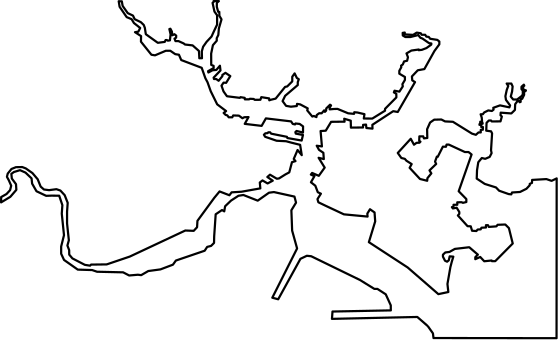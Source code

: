 <?xml version="1.0"?>
<!DOCTYPE ipe SYSTEM "ipe.dtd">
<ipe version="70206" creator="Ipe 7.2.9">
<info created="D:20190126201114" modified="D:20190126201114"/>
<ipestyle name="stalgo">
<pen name="heavier" value="0.8"/>
<symbolsize name="tiny" value="1.1"/>
<color name="red" value="1 0 0"/>
<color name="green" value="0 1 0"/>
<color name="blue" value="0 0 1"/>
<color name="gray4" value="0.5"/>
</ipestyle>
<page>
<layer name="polychains"/>
<layer name="sk"/>
<layer name="offsets"/>
<view layers="polychains sk offsets" active="polychains"/>
<group layer="polychains">
<path stroke="black" pen="heavier">
353.626 393.66 m
355.462 391.051 l
355.659 389.38 l
399.956 389.327 l
400 446.846 l
398.167 445.968 l
396.297 446.6 l
391.166 446.303 l
391.105 445.221 l
390.308 444.876 l
390.308 444.39 l
389.11 443.112 l
386.812 441.964 l
383.929 441.773 l
383.658 441.096 l
382.704 441.21 l
379.287 442.415 l
378.158 443.592 l
374.116 444.862 l
371.222 446.784 l
371.329 449.799 l
371.781 452.672 l
373.05 454.186 l
374.271 453.895 l
375.877 454.581 l
376.578 455.94 l
376.371 456.97 l
376.748 463.056 l
376.384 463.791 l
374.646 464.035 l
374.761 466.851 l
375.595 467.697 l
376.361 467.693 l
376.635 467.355 l
379.776 467.378 l
380.264 469.119 l
379.784 469.573 l
379.853 470.516 l
383.674 470.236 l
384.973 471.495 l
385.057 473.558 l
385.831 474.603 l
386.468 474.744 l
386.685 474.264 l
387.033 474.405 l
387.034 475.332 l
387.586 475.501 l
388.293 476.942 l
388.232 478.211 l
388.76 478.231 l
388.925 478.543 l
388.305 478.725 l
387.836 479.225 l
388.046 479.98 l
388.342 480.226 l
388.179 480.589 l
387.335 479.841 l
387.335 478.975 l
387.795 478.47 l
387.816 477.105 l
387.452 476.546 l
385.744 475.238 l
384.34 475.266 l
383.478 476.315 l
383.952 478.138 l
384.147 479.954 l
383.677 480.997 l
382.005 480.997 l
382.567 480.132 l
382.035 478.716 l
381.54 476.447 l
381.747 475.117 l
383.23 473.13 l
382.984 472.426 l
379.603 473.137 l
377.18 472.262 l
377.289 471.615 l
376.693 471.117 l
375.382 471.319 l
373.915 470.597 l
373.418 469.948 l
372.631 469.927 l
373.025 468.741 l
373.149 467.26 l
372.495 467.26 l
372.475 466.862 l
373.335 466.797 l
373.335 466.539 l
372.299 466.539 l
372.198 466.14 l
372.864 466.096 l
372.864 465.342 l
373.442 465.342 l
373.421 464.376 l
372.669 464.314 l
372.669 463.397 l
371.866 463.397 l
370.91 462.542 l
369.518 462.966 l
362.658 467.228 l
359.821 467.364 l
358.488 468.051 l
355.897 467.988 l
354.429 466.962 l
353.357 464.549 l
353.426 461.402 l
352.223 461.259 l
351.949 461.984 l
350.577 461.984 l
350.513 460.391 l
350.956 460.071 l
350.597 459.687 l
349.564 459.657 l
348.639 458.98 l
347.468 461.109 l
342.799 456.013 l
344.085 454.2 l
345.335 453.887 l
345.907 453.219 l
347.799 452.006 l
347.068 450.658 l
350.79 446.646 l
353.386 445.995 l
353.472 446.929 l
354.878 448.657 l
354.22 449.73 l
356.616 452.042 l
356.223 452.903 l
356.869 454.688 l
357.185 454.623 l
359.036 458.278 l
360.135 458.237 l
360.365 459.015 l
361.185 459.015 l
366.969 456.335 l
368.283 456.335 l
369.368 455.456 l
364.731 442.225 l
367.478 439.414 l
367.476 438.342 l
366.236 438.051 l
365.782 438.277 l
364.221 438.236 l
364.221 437.362 l
362.883 437.362 l
362.842 436.605 l
362.287 436.51 l
362.639 436.033 l
363.993 436.296 l
364.95 434.762 l
364.95 434.082 l
364.44 433.497 l
367.926 429.646 l
369.063 429.6 l
369.548 428 l
371.102 427.904 l
371.556 428.446 l
372.641 428.507 l
372.935 429.099 l
374.547 429.175 l
374.546 430.005 l
375.264 430.005 l
375.574 429.385 l
378.304 429.582 l
378.737 430.145 l
381.505 430.248 l
382.803 428.959 l
384.181 423.416 l
377.881 417.051 l
376.706 417.051 l
376.586 417.293 l
373.927 417.021 l
372.482 418.564 l
370.707 417.771 l
370.708 418.495 l
371.632 419.403 l
368.528 422.068 l
363.345 421.466 l
361.404 420.377 l
359.903 420.186 l
359.047 419.364 l
359.069 418.648 l
359.804 417.214 l
360.556 416.86 l
361.165 417.366 l
361.489 418.79 l
362.792 418.68 l
362.237 416.823 l
361.733 414.889 l
360.68 408.846 l
361.001 405.944 l
357.414 405.184 l
346.359 414.786 l
332.394 423.894 l
334.67 431.373 l
334.438 434.589 l
332.798 435.744 l
331.836 434.166 l
331.926 433.108 l
323.411 433.909 l
316.956 436.934 l
314.206 438.254 l
313.892 439.398 l
315.123 441.343 l
314.004 441.88 l
313.115 444.214 l
311.54 445.453 l
312.786 447.638 l
311.513 448.224 l
311.961 448.816 l
314.37 447.779 l
316.486 450.738 l
314.303 454.264 l
316.171 453.81 l
316.007 456.066 l
314.451 457.124 l
313.619 458.612 l
315.489 458.364 l
315.011 463.899 l
316.866 464.021 l
318.804 467.217 l
322.457 467.262 l
323.641 467.262 l
323.521 468.328 l
325.866 467.63 l
325.928 465.137 l
330.278 465.177 l
330.319 466.124 l
331.363 466.229 l
331.502 464.988 l
333.697 464.771 l
333.652 466.14 l
341.158 471.046 l
342.793 470.762 l
349.005 481.516 l
348.013 482.154 l
347.885 483.551 l
349.997 485.771 l
352.372 486.206 l
355.991 492.699 l
357.759 495.111 l
357.759 496.127 l
357.035 496.715 l
354.454 497.12 l
353.957 497.78 l
353.09 497.89 l
352.66 498.553 l
351.399 498.553 l
351.074 499.096 l
349.623 499.332 l
348.323 498.521 l
345.31 498.684 l
345.31 499.35 l
344.568 499.241 l
344.611 498.29 l
345.511 497.75 l
347.373 497.75 l
350.174 498.453 l
350.933 497.476 l
351.675 497.198 l
354.063 495.545 l
354.886 495.42 l
354.846 494.995 l
353.116 493.769 l
351.465 493.131 l
350.336 493.004 l
350.367 493.25 l
347.697 492.875 l
345.945 491.839 l
346.466 490.462 l
346.159 489.2 l
345.058 488.951 l
344.621 487.877 l
344.001 487.438 l
344.067 486.863 l
343.351 485.576 l
343.351 484.553 l
345.369 483.366 l
345.369 482.288 l
344.461 480.753 l
344.612 479.987 l
343.384 478.087 l
341.627 478.411 l
341.401 477.815 l
342.268 477.3 l
342.294 476.011 l
338.207 471.877 l
338.207 471.224 l
333.631 468.39 l
330.574 468.41 l
330.799 469.976 l
328.3 470.56 l
327.146 470.668 l
327.045 470.086 l
324.947 470.281 l
321.119 471.868 l
319.882 471.847 l
318.298 471.704 l
318.252 472.232 l
318.773 473.124 l
318.414 473.375 l
317.046 472.033 l
317.002 471.234 l
316.564 470.807 l
316.299 471.343 l
315.397 470.298 l
314.487 470.298 l
313.615 469.651 l
313.506 468.917 l
312.569 469.321 l
312.029 469.116 l
310.205 471.337 l
310.373 472.059 l
307.671 473.497 l
306.534 473.678 l
306.433 472.896 l
304.333 472.661 l
302.597 472.963 l
301.335 474.673 l
302.249 476.573 l
306.796 480.458 l
306.795 481.499 l
307.167 482.546 l
306.461 483.005 l
305.665 484.645 l
304.814 483.444 l
304.814 481.768 l
302.999 479.954 l
302.236 479.787 l
298.836 475.572 l
297.12 475.161 l
296.549 474.966 l
296.481 475.652 l
293.675 476.099 l
293.336 475.15 l
291.256 475.141 l
290.965 475.44 l
289.528 475.52 l
289.326 475.313 l
287.742 475.313 l
287.689 475.849 l
286.171 476.092 l
285.949 475.846 l
281.308 476.424 l
280.069 478.16 l
279.342 480.231 l
280.085 481.32 l
281.008 481.252 l
282.505 483.68 l
280.768 484.851 l
279.648 484.082 l
279.648 483.643 l
278.302 481.996 l
277.441 482.62 l
276.634 482.62 l
276.511 483.129 l
278.973 485.704 l
278.769 487.408 l
277.483 485.897 l
276.136 485.793 l
274.619 484.981 l
274.516 485.449 l
276.518 486.586 l
276.498 487.363 l
275.643 487.717 l
275.618 491.776 l
276.249 494.812 l
277.64 496.419 l
277.619 497.321 l
278.192 498.469 l
278.4 500.854 l
279.347 504.104 l
278.585 505.372 l
278.546 506.796 l
278.144 506.838 l
277.654 508.606 l
277.67 510.054 l
278.385 510.673 l
276.485 510.673 l
276.511 510.363 l
276.122 510.032 l
276.809 506.901 l
277.755 505.582 l
277.755 502.213 l
276.514 499.594 l
275.752 497.918 l
273.967 496.011 l
272.724 494.248 l
272.258 492.625 l
272.303 490.103 l
271.359 490.103 l
271.225 492.716 l
268.946 494.73 l
266.198 495.047 l
265.712 495.438 l
263.852 496.277 l
262.776 496.277 l
262.423 497.156 l
263.005 497.527 l
263.032 498.244 l
262.396 498.754 l
261.647 498.376 l
261.478 499.713 l
260.939 500.731 l
260.575 500.608 l
261.011 498.694 l
260.774 496.549 l
260.003 496.427 l
259.676 496.649 l
259.224 496.649 l
258.905 495.991 l
256.413 495.664 l
252.096 498.762 l
251.742 501.056 l
251.34 502.106 l
250.308 503.09 l
248.079 504.169 l
247.476 505.453 l
245.584 506.354 l
243.749 508.95 l
243.451 510.6 l
242.337 510.62 l
242.657 508.636 l
245.204 504.908 l
246.986 504.161 l
247.808 502.796 l
250.066 501.004 l
249.403 499.679 l
248.202 499.49 l
250.383 498.076 l
250.343 496.07 l
254.115 491.361 l
255.409 491.157 l
259.303 492.801 l
260.906 492.801 l
262.681 491.58 l
264.02 491.365 l
264.842 489.458 l
272.21 486.664 l
273.533 482.913 l
274.313 481.457 l
275.457 478.239 l
277.782 473.518 l
280.994 471.092 l
280.12 470.409 l
280.831 469.706 l
281.411 469.554 l
281.947 468.845 l
283.211 468.845 l
283.552 469.508 l
285.602 469.444 l
286.881 468.503 l
287.514 468.864 l
289.069 468.924 l
287.711 466.481 l
293.787 465.758 l
295.322 468.453 l
304.388 467.373 l
304.996 466.461 l
305.809 466.277 l
305.981 466.617 l
307.482 466.453 l
308.707 465.566 l
308.676 463.368 l
306.354 463.923 l
305.932 463.51 l
306.082 462.97 l
308.668 462.482 l
308.192 460.479 l
303.064 461.381 l
302.891 461.818 l
297.214 462.953 l
296.84 463.439 l
296.184 463.439 l
295.949 463.151 l
295.11 463.069 l
294.609 462.559 l
295.059 461.828 l
299.184 460.406 l
302.594 460.229 l
304.569 459.699 l
307.642 458.935 l
308.23 455.223 l
306.723 457.067 l
305.35 453.85 l
305.973 453.071 l
304.707 452.696 l
303.738 449.022 l
302.375 448.297 l
300.054 446.842 l
299.263 446.728 l
296.8 448.184 l
295.848 447.354 l
297.787 446.026 l
295.929 445.028 l
294.098 446.121 l
293.132 445.363 l
293.318 443.258 l
286.536 442.051 l
282.978 441.831 l
282.19 440.781 l
278.642 442.154 l
276.75 439.864 l
270.681 431.576 l
270.542 429.263 l
269.33 427.97 l
266.308 428.086 l
246.321 418.706 l
238.011 415.888 l
232.352 415.816 l
232.019 415.433 l
230.136 415.731 l
225.67 418.047 l
224.523 419.41 l
224.498 421.046 l
223.863 422.68 l
224.389 424.581 l
224.121 427.025 l
223.741 430.646 l
223.741 434.888 l
223.969 438.058 l
222.886 440.811 l
221.342 442.478 l
219.91 442.964 l
217.268 442.621 l
215.418 442.85 l
214.231 443.907 l
213.172 446.536 l
211.281 448.766 l
208.885 450.446 l
207.608 450.932 l
205.352 450.894 l
203.73 450.243 l
202.381 448.576 l
202.094 447.42 l
202.782 446.154 l
203.629 444.226 l
203.24 442.629 l
201.954 441.234 l
200.02 440.129 l
200 438.212 l
203.319 440.22 l
205.487 442.736 l
205.358 444.772 l
203.866 446.793 l
203.684 448.482 l
204.619 449.151 l
206.798 449.814 l
208.775 448.944 l
210.961 446.859 l
211.167 444.967 l
212.733 442.229 l
216.216 440.576 l
218.13 440.643 l
220.915 440.615 l
222.054 437.219 l
221.838 434.18 l
222.637 426.407 l
221.617 422.327 l
221.617 419.726 l
222.653 417.495 l
227.602 414.011 l
232.769 413.852 l
234.537 413.248 l
243.925 413.031 l
246.101 411.901 l
249.246 412.17 l
250.428 412.023 l
252.975 413.497 l
257.366 414.093 l
261.857 415.793 l
262.918 417.275 l
273.286 420.813 l
274.183 422.189 l
275.586 422.544 l
276.651 423.614 l
276.705 425.996 l
277.244 433.926 l
279.517 435.458 l
280.329 434.986 l
280.639 436.818 l
282.786 438.87 l
285.447 440.599 l
287.232 440.874 l
292.38 438.839 l
296.437 441.7 l
298.206 441.93 l
305.603 440.302 l
306.175 438.122 l
304.495 435.38 l
304.771 428.051 l
306.555 421.628 l
297.634 403.899 l
299.751 403.335 l
307.764 417.9 l
310.067 418.993 l
311.634 418.824 l
329.186 410.277 l
334.358 407.075 l
335.461 407.075 l
338.472 405.119 l
340.275 401.156 l
340.294 399.335 l
319.298 398.922 l
319.107 396.281 l
349.829 396.966 l
353.626 393.66 l
</path>
</group>
</page>
</ipe>
